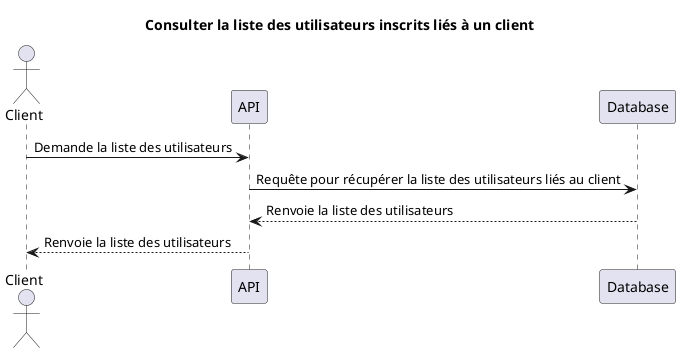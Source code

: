 @startuml
title Consulter la liste des utilisateurs inscrits liés à un client

actor Client

Client -> API : Demande la liste des utilisateurs
API -> Database : Requête pour récupérer la liste des utilisateurs liés au client
Database --> API : Renvoie la liste des utilisateurs
API --> Client : Renvoie la liste des utilisateurs
@enduml
